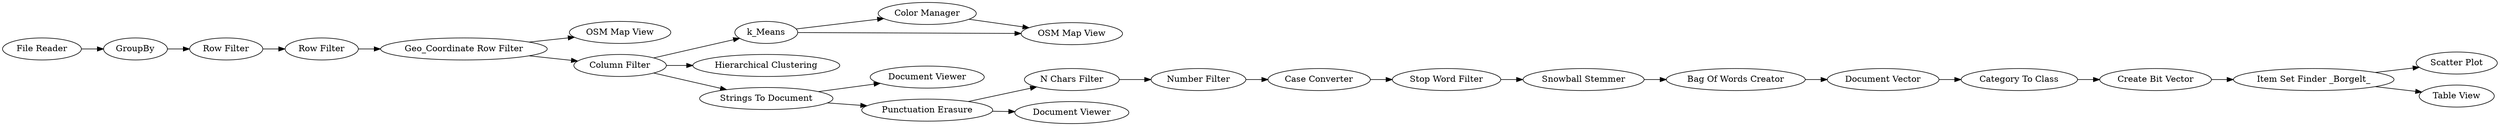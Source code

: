 digraph {
	"-4588996591825596894_30" [label="Create Bit Vector"]
	"-4588996591825596894_8" [label="Geo_Coordinate Row Filter"]
	"-4588996591825596894_33" [label="Scatter Plot"]
	"-4588996591825596894_13" [label="Color Manager"]
	"-4588996591825596894_21" [label="Case Converter"]
	"-4588996591825596894_2" [label=GroupBy]
	"-4588996591825596894_26" [label="Snowball Stemmer"]
	"-4588996591825596894_27" [label="Bag Of Words Creator"]
	"-4588996591825596894_31" [label="Item Set Finder _Borgelt_"]
	"-4588996591825596894_12" [label=k_Means]
	"-4588996591825596894_14" [label="OSM Map View"]
	"-4588996591825596894_20" [label="Number Filter"]
	"-4588996591825596894_15" [label="Row Filter"]
	"-4588996591825596894_19" [label="N Chars Filter"]
	"-4588996591825596894_28" [label="Document Vector"]
	"-4588996591825596894_23" [label="Document Viewer"]
	"-4588996591825596894_1" [label="File Reader"]
	"-4588996591825596894_29" [label="Category To Class"]
	"-4588996591825596894_18" [label="Punctuation Erasure"]
	"-4588996591825596894_25" [label="Stop Word Filter"]
	"-4588996591825596894_10" [label="OSM Map View"]
	"-4588996591825596894_5" [label="Row Filter"]
	"-4588996591825596894_16" [label="Hierarchical Clustering"]
	"-4588996591825596894_17" [label="Strings To Document"]
	"-4588996591825596894_32" [label="Table View"]
	"-4588996591825596894_11" [label="Column Filter"]
	"-4588996591825596894_24" [label="Document Viewer"]
	"-4588996591825596894_12" -> "-4588996591825596894_14"
	"-4588996591825596894_28" -> "-4588996591825596894_29"
	"-4588996591825596894_31" -> "-4588996591825596894_32"
	"-4588996591825596894_2" -> "-4588996591825596894_5"
	"-4588996591825596894_29" -> "-4588996591825596894_30"
	"-4588996591825596894_20" -> "-4588996591825596894_21"
	"-4588996591825596894_18" -> "-4588996591825596894_19"
	"-4588996591825596894_21" -> "-4588996591825596894_25"
	"-4588996591825596894_18" -> "-4588996591825596894_24"
	"-4588996591825596894_5" -> "-4588996591825596894_15"
	"-4588996591825596894_13" -> "-4588996591825596894_14"
	"-4588996591825596894_17" -> "-4588996591825596894_18"
	"-4588996591825596894_19" -> "-4588996591825596894_20"
	"-4588996591825596894_17" -> "-4588996591825596894_23"
	"-4588996591825596894_26" -> "-4588996591825596894_27"
	"-4588996591825596894_15" -> "-4588996591825596894_8"
	"-4588996591825596894_25" -> "-4588996591825596894_26"
	"-4588996591825596894_11" -> "-4588996591825596894_12"
	"-4588996591825596894_8" -> "-4588996591825596894_11"
	"-4588996591825596894_11" -> "-4588996591825596894_16"
	"-4588996591825596894_11" -> "-4588996591825596894_17"
	"-4588996591825596894_1" -> "-4588996591825596894_2"
	"-4588996591825596894_31" -> "-4588996591825596894_33"
	"-4588996591825596894_8" -> "-4588996591825596894_10"
	"-4588996591825596894_12" -> "-4588996591825596894_13"
	"-4588996591825596894_30" -> "-4588996591825596894_31"
	"-4588996591825596894_27" -> "-4588996591825596894_28"
	rankdir=LR
}

